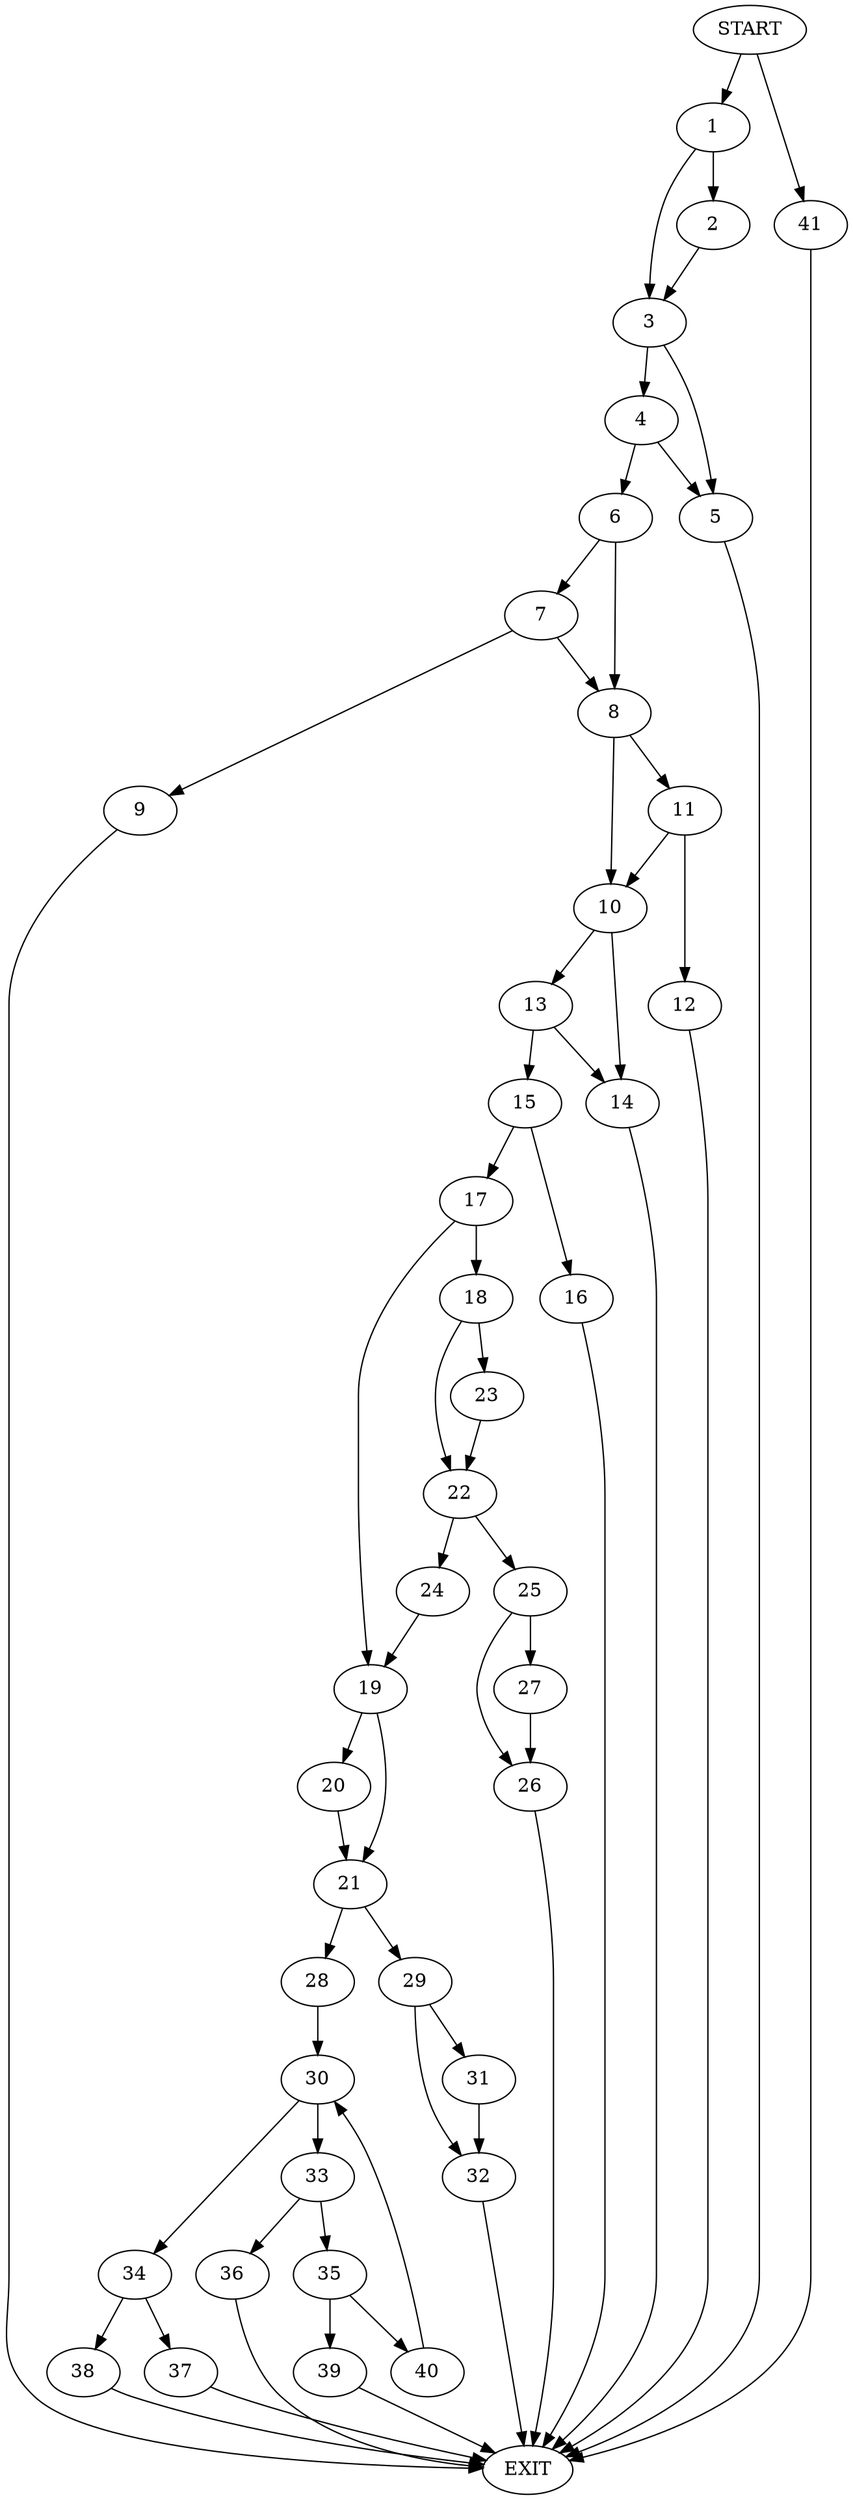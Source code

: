 digraph {
0 [label="START"]
42 [label="EXIT"]
0 -> 1
1 -> 2
1 -> 3
2 -> 3
3 -> 4
3 -> 5
4 -> 6
4 -> 5
5 -> 42
6 -> 7
6 -> 8
7 -> 8
7 -> 9
8 -> 10
8 -> 11
9 -> 42
11 -> 10
11 -> 12
10 -> 13
10 -> 14
12 -> 42
13 -> 14
13 -> 15
14 -> 42
15 -> 16
15 -> 17
17 -> 18
17 -> 19
16 -> 42
19 -> 20
19 -> 21
18 -> 22
18 -> 23
22 -> 24
22 -> 25
23 -> 22
25 -> 26
25 -> 27
24 -> 19
26 -> 42
27 -> 26
21 -> 28
21 -> 29
20 -> 21
28 -> 30
29 -> 31
29 -> 32
32 -> 42
31 -> 32
30 -> 33
30 -> 34
33 -> 35
33 -> 36
34 -> 37
34 -> 38
35 -> 39
35 -> 40
36 -> 42
40 -> 30
39 -> 42
38 -> 42
37 -> 42
0 -> 41
41 -> 42
}
